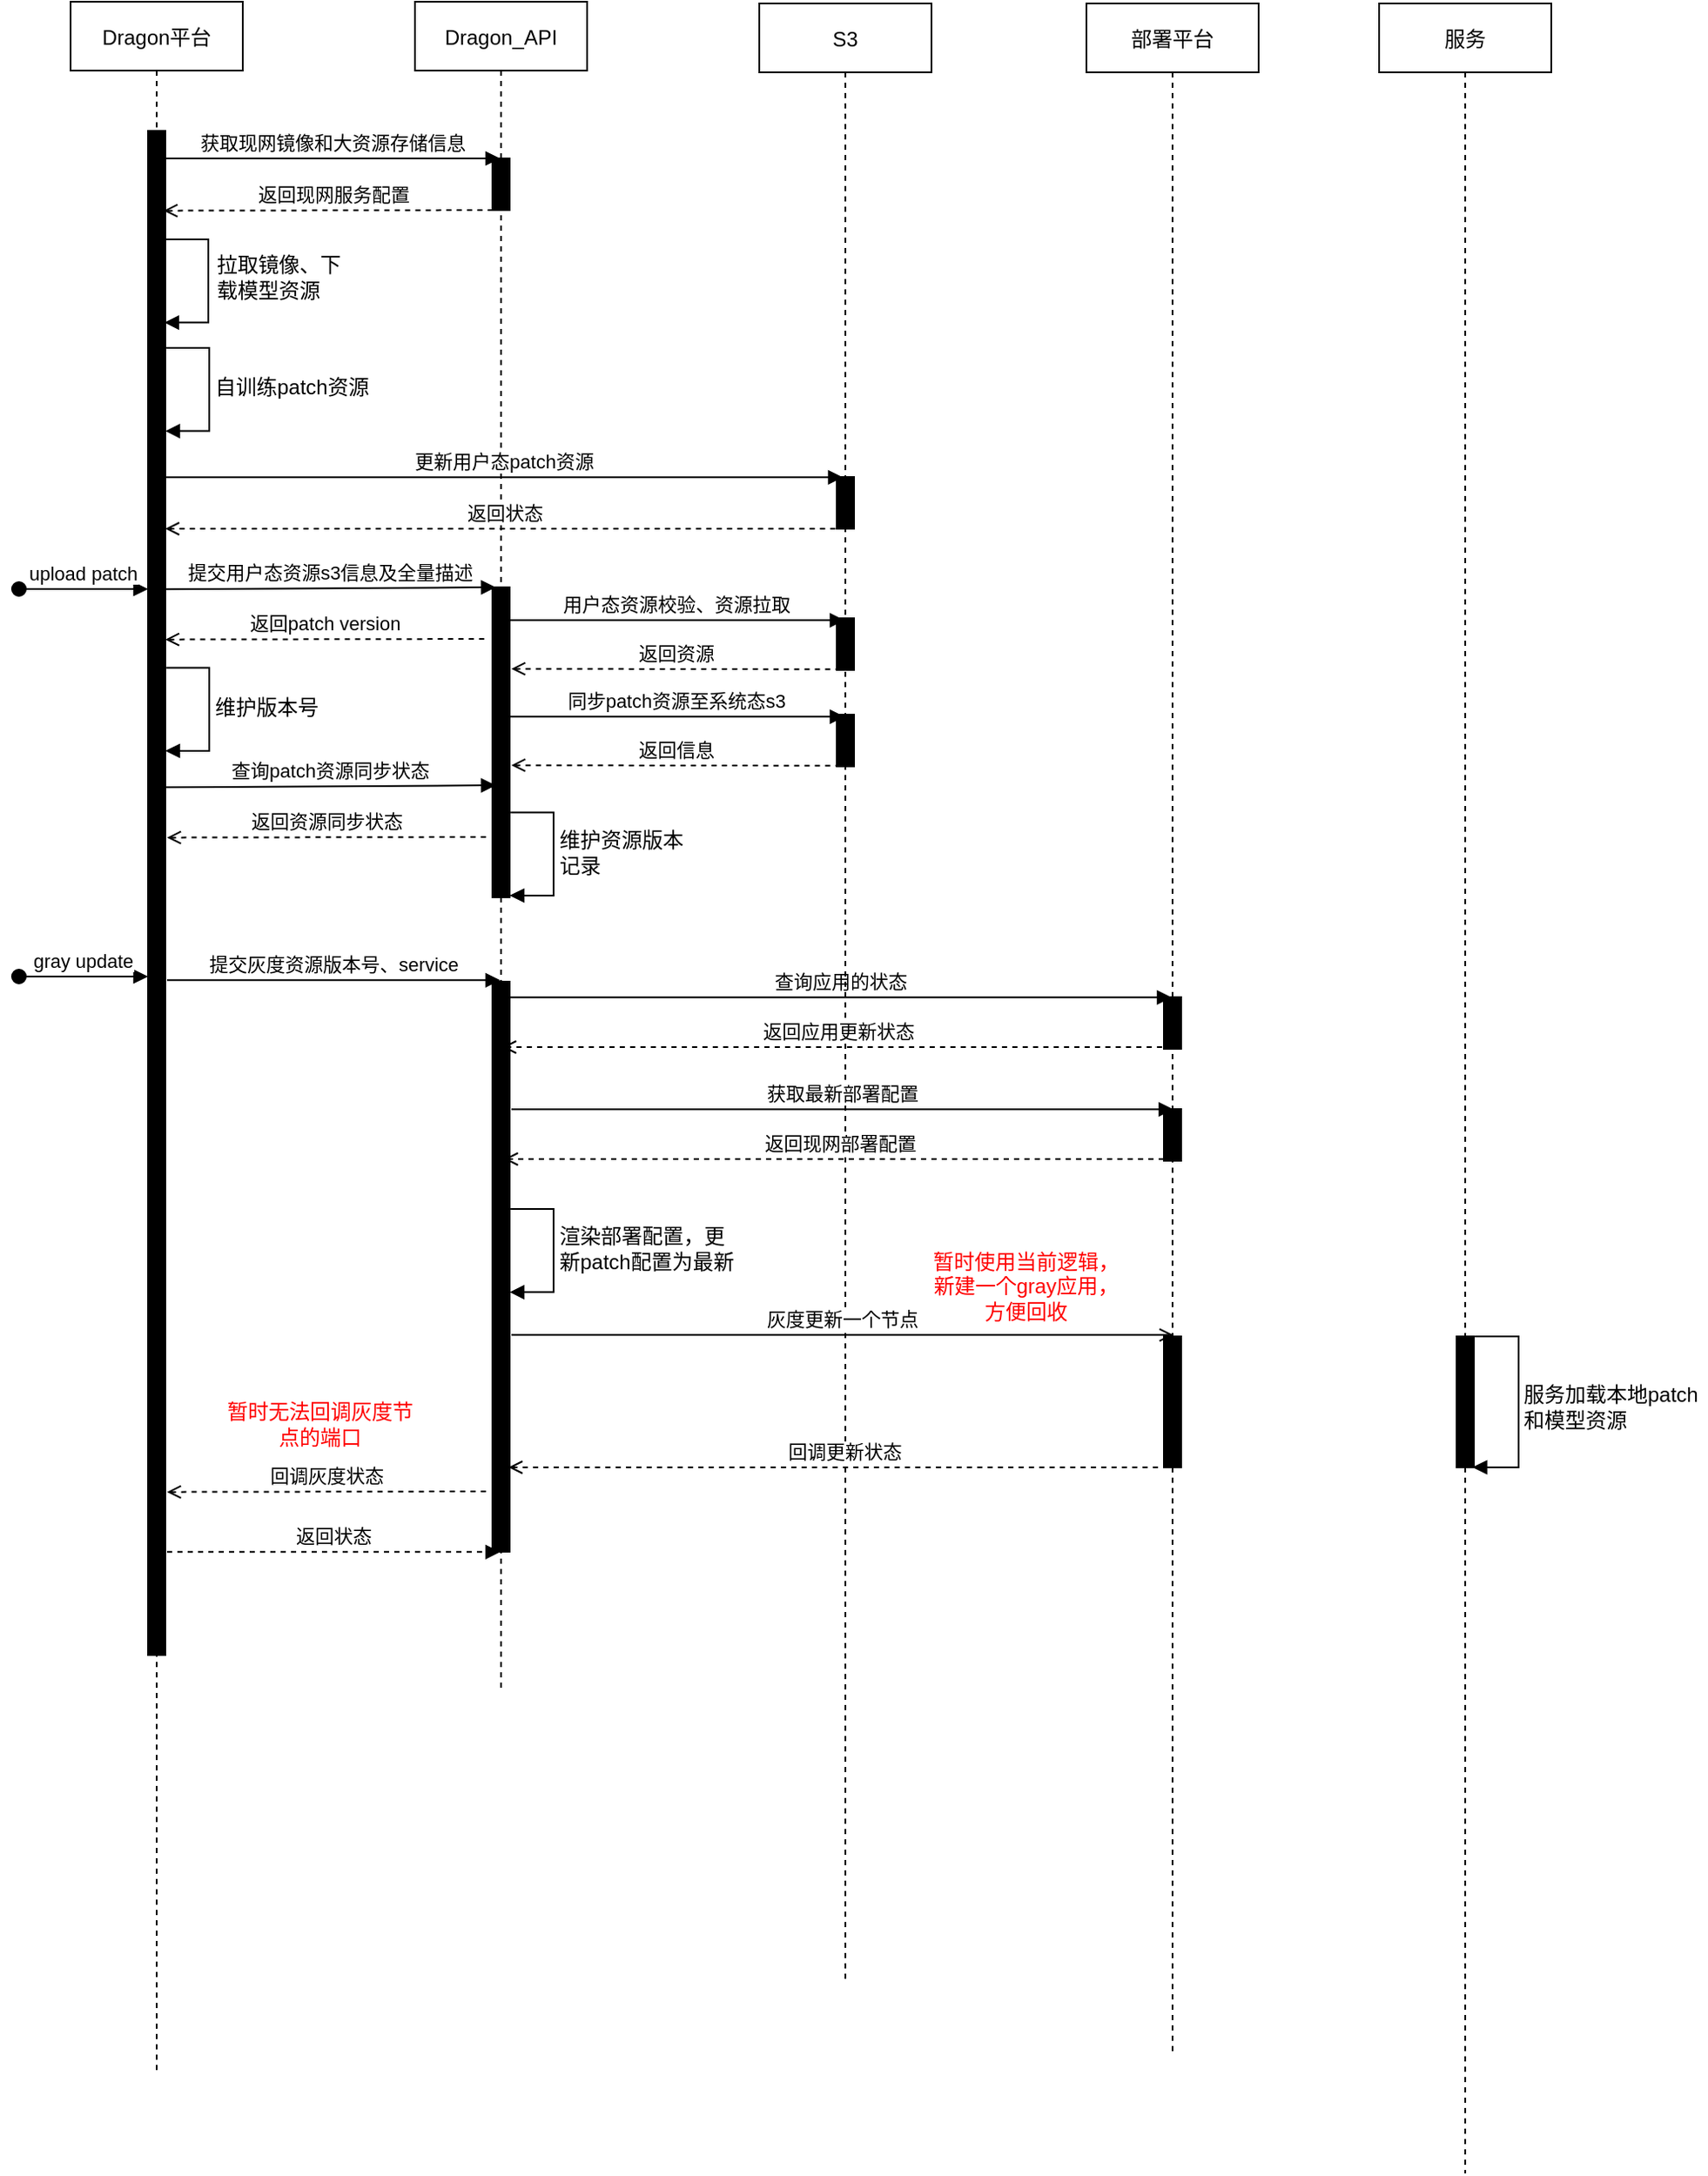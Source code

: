 <mxfile version="19.0.1" type="github">
  <diagram id="kgpKYQtTHZ0yAKxKKP6v" name="Page-1">
    <mxGraphModel dx="946" dy="546" grid="1" gridSize="10" guides="1" tooltips="1" connect="1" arrows="1" fold="1" page="1" pageScale="1" pageWidth="850" pageHeight="1100" math="0" shadow="0">
      <root>
        <mxCell id="0" />
        <mxCell id="1" parent="0" />
        <mxCell id="xoV1Sry97TsbXiUux0vx-1" value="Dragon平台" style="shape=umlLifeline;perimeter=lifelinePerimeter;container=1;collapsible=0;recursiveResize=0;rounded=0;shadow=0;strokeWidth=1;" vertex="1" parent="1">
          <mxGeometry x="540" y="69" width="100" height="1201" as="geometry" />
        </mxCell>
        <mxCell id="xoV1Sry97TsbXiUux0vx-10" value="" style="points=[];perimeter=orthogonalPerimeter;rounded=0;shadow=0;strokeWidth=1;fillColor=#000000;" vertex="1" parent="xoV1Sry97TsbXiUux0vx-1">
          <mxGeometry x="45" y="75" width="10" height="885" as="geometry" />
        </mxCell>
        <mxCell id="xoV1Sry97TsbXiUux0vx-17" value="" style="endArrow=block;html=1;rounded=0;edgeStyle=orthogonalEdgeStyle;entryX=0.945;entryY=0.649;entryDx=0;entryDy=0;entryPerimeter=0;endFill=1;" edge="1" parent="xoV1Sry97TsbXiUux0vx-1">
          <mxGeometry width="50" height="50" relative="1" as="geometry">
            <mxPoint x="55" y="138" as="sourcePoint" />
            <mxPoint x="54.45" y="186.31" as="targetPoint" />
            <Array as="points">
              <mxPoint x="80" y="138" />
              <mxPoint x="80" y="186" />
            </Array>
          </mxGeometry>
        </mxCell>
        <mxCell id="xoV1Sry97TsbXiUux0vx-22" value="" style="endArrow=block;html=1;rounded=0;edgeStyle=orthogonalEdgeStyle;entryX=0.945;entryY=0.649;entryDx=0;entryDy=0;entryPerimeter=0;endFill=1;" edge="1" parent="xoV1Sry97TsbXiUux0vx-1">
          <mxGeometry width="50" height="50" relative="1" as="geometry">
            <mxPoint x="55.55" y="201" as="sourcePoint" />
            <mxPoint x="55" y="249.31" as="targetPoint" />
            <Array as="points">
              <mxPoint x="80.55" y="201" />
              <mxPoint x="80.55" y="249" />
            </Array>
          </mxGeometry>
        </mxCell>
        <mxCell id="xoV1Sry97TsbXiUux0vx-28" value="upload patch" style="verticalAlign=bottom;startArrow=oval;endArrow=block;startSize=8;shadow=0;strokeWidth=1;" edge="1" parent="xoV1Sry97TsbXiUux0vx-1">
          <mxGeometry relative="1" as="geometry">
            <mxPoint x="-30" y="341" as="sourcePoint" />
            <mxPoint x="45" y="341" as="targetPoint" />
          </mxGeometry>
        </mxCell>
        <mxCell id="xoV1Sry97TsbXiUux0vx-6" value="Dragon_API" style="shape=umlLifeline;perimeter=lifelinePerimeter;container=1;collapsible=0;recursiveResize=0;rounded=0;shadow=0;strokeWidth=1;" vertex="1" parent="1">
          <mxGeometry x="740" y="69" width="100" height="981" as="geometry" />
        </mxCell>
        <mxCell id="xoV1Sry97TsbXiUux0vx-12" value="" style="points=[];perimeter=orthogonalPerimeter;rounded=0;shadow=0;strokeWidth=1;fillColor=#000000;" vertex="1" parent="xoV1Sry97TsbXiUux0vx-6">
          <mxGeometry x="45" y="91" width="10" height="30" as="geometry" />
        </mxCell>
        <mxCell id="xoV1Sry97TsbXiUux0vx-29" value="提交用户态资源s3信息及全量描述" style="verticalAlign=bottom;endArrow=block;shadow=0;strokeWidth=1;entryX=0.191;entryY=-0.039;entryDx=0;entryDy=0;entryPerimeter=0;" edge="1" parent="xoV1Sry97TsbXiUux0vx-6">
          <mxGeometry relative="1" as="geometry">
            <mxPoint x="-145" y="341.17" as="sourcePoint" />
            <mxPoint x="46.91" y="340" as="targetPoint" />
          </mxGeometry>
        </mxCell>
        <mxCell id="xoV1Sry97TsbXiUux0vx-30" value="" style="points=[];perimeter=orthogonalPerimeter;rounded=0;shadow=0;strokeWidth=1;fillColor=#000000;" vertex="1" parent="xoV1Sry97TsbXiUux0vx-6">
          <mxGeometry x="45" y="340" width="10" height="180" as="geometry" />
        </mxCell>
        <mxCell id="xoV1Sry97TsbXiUux0vx-31" value="返回patch version" style="verticalAlign=bottom;endArrow=none;shadow=0;strokeWidth=1;startArrow=open;startFill=0;endFill=0;dashed=1;" edge="1" parent="xoV1Sry97TsbXiUux0vx-6">
          <mxGeometry relative="1" as="geometry">
            <mxPoint x="-145.0" y="370.33" as="sourcePoint" />
            <mxPoint x="41" y="370" as="targetPoint" />
          </mxGeometry>
        </mxCell>
        <mxCell id="xoV1Sry97TsbXiUux0vx-46" value="" style="points=[];perimeter=orthogonalPerimeter;rounded=0;shadow=0;strokeWidth=1;fillColor=#000000;" vertex="1" parent="xoV1Sry97TsbXiUux0vx-6">
          <mxGeometry x="45" y="569" width="10" height="331" as="geometry" />
        </mxCell>
        <mxCell id="xoV1Sry97TsbXiUux0vx-47" value="查询应用的状态" style="verticalAlign=bottom;endArrow=block;shadow=0;strokeWidth=1;" edge="1" parent="xoV1Sry97TsbXiUux0vx-6" target="xoV1Sry97TsbXiUux0vx-8">
          <mxGeometry relative="1" as="geometry">
            <mxPoint x="55" y="578.17" as="sourcePoint" />
            <mxPoint x="248.5" y="578.17" as="targetPoint" />
          </mxGeometry>
        </mxCell>
        <mxCell id="xoV1Sry97TsbXiUux0vx-7" value="S3" style="shape=umlLifeline;perimeter=lifelinePerimeter;container=1;collapsible=0;recursiveResize=0;rounded=0;shadow=0;strokeWidth=1;" vertex="1" parent="1">
          <mxGeometry x="940" y="70" width="100" height="1150" as="geometry" />
        </mxCell>
        <mxCell id="xoV1Sry97TsbXiUux0vx-25" value="" style="points=[];perimeter=orthogonalPerimeter;rounded=0;shadow=0;strokeWidth=1;fillColor=#000000;" vertex="1" parent="xoV1Sry97TsbXiUux0vx-7">
          <mxGeometry x="45" y="275" width="10" height="30" as="geometry" />
        </mxCell>
        <mxCell id="xoV1Sry97TsbXiUux0vx-26" value="返回状态" style="verticalAlign=bottom;endArrow=none;shadow=0;strokeWidth=1;entryX=0.53;entryY=0.147;entryDx=0;entryDy=0;entryPerimeter=0;startArrow=open;startFill=0;endFill=0;dashed=1;" edge="1" parent="xoV1Sry97TsbXiUux0vx-7">
          <mxGeometry relative="1" as="geometry">
            <mxPoint x="-345.013" y="305" as="sourcePoint" />
            <mxPoint x="50" y="305.0" as="targetPoint" />
          </mxGeometry>
        </mxCell>
        <mxCell id="xoV1Sry97TsbXiUux0vx-32" value="用户态资源校验、资源拉取" style="verticalAlign=bottom;endArrow=block;shadow=0;strokeWidth=1;" edge="1" parent="xoV1Sry97TsbXiUux0vx-7" target="xoV1Sry97TsbXiUux0vx-7">
          <mxGeometry relative="1" as="geometry">
            <mxPoint x="-144.91" y="358.17" as="sourcePoint" />
            <mxPoint x="47.0" y="357" as="targetPoint" />
          </mxGeometry>
        </mxCell>
        <mxCell id="xoV1Sry97TsbXiUux0vx-33" value="" style="points=[];perimeter=orthogonalPerimeter;rounded=0;shadow=0;strokeWidth=1;fillColor=#000000;" vertex="1" parent="xoV1Sry97TsbXiUux0vx-7">
          <mxGeometry x="45" y="357" width="10" height="30" as="geometry" />
        </mxCell>
        <mxCell id="xoV1Sry97TsbXiUux0vx-55" value="回调更新状态" style="verticalAlign=bottom;endArrow=none;shadow=0;strokeWidth=1;startArrow=open;startFill=0;endFill=0;dashed=1;" edge="1" parent="xoV1Sry97TsbXiUux0vx-7">
          <mxGeometry relative="1" as="geometry">
            <mxPoint x="-145.65" y="850" as="sourcePoint" />
            <mxPoint x="245.65" y="850" as="targetPoint" />
          </mxGeometry>
        </mxCell>
        <mxCell id="xoV1Sry97TsbXiUux0vx-8" value="部署平台" style="shape=umlLifeline;perimeter=lifelinePerimeter;container=1;collapsible=0;recursiveResize=0;rounded=0;shadow=0;strokeWidth=1;" vertex="1" parent="1">
          <mxGeometry x="1130" y="70" width="100" height="1190" as="geometry" />
        </mxCell>
        <mxCell id="xoV1Sry97TsbXiUux0vx-56" value="" style="points=[];perimeter=orthogonalPerimeter;rounded=0;shadow=0;strokeWidth=1;fillColor=#000000;" vertex="1" parent="xoV1Sry97TsbXiUux0vx-8">
          <mxGeometry x="45" y="577" width="10" height="30" as="geometry" />
        </mxCell>
        <mxCell id="xoV1Sry97TsbXiUux0vx-57" value="" style="points=[];perimeter=orthogonalPerimeter;rounded=0;shadow=0;strokeWidth=1;fillColor=#000000;" vertex="1" parent="xoV1Sry97TsbXiUux0vx-8">
          <mxGeometry x="45" y="642" width="10" height="30" as="geometry" />
        </mxCell>
        <mxCell id="xoV1Sry97TsbXiUux0vx-58" value="" style="points=[];perimeter=orthogonalPerimeter;rounded=0;shadow=0;strokeWidth=1;fillColor=#000000;" vertex="1" parent="xoV1Sry97TsbXiUux0vx-8">
          <mxGeometry x="45" y="774" width="10" height="76" as="geometry" />
        </mxCell>
        <mxCell id="xoV1Sry97TsbXiUux0vx-9" value="服务" style="shape=umlLifeline;perimeter=lifelinePerimeter;container=1;collapsible=0;recursiveResize=0;rounded=0;shadow=0;strokeWidth=1;" vertex="1" parent="1">
          <mxGeometry x="1300" y="70" width="100" height="1260" as="geometry" />
        </mxCell>
        <mxCell id="xoV1Sry97TsbXiUux0vx-59" value="" style="points=[];perimeter=orthogonalPerimeter;rounded=0;shadow=0;strokeWidth=1;fillColor=#000000;" vertex="1" parent="xoV1Sry97TsbXiUux0vx-9">
          <mxGeometry x="45" y="774" width="10" height="76" as="geometry" />
        </mxCell>
        <mxCell id="xoV1Sry97TsbXiUux0vx-11" value="获取现网镜像和大资源存储信息" style="verticalAlign=bottom;endArrow=block;shadow=0;strokeWidth=1;" edge="1" parent="1" target="xoV1Sry97TsbXiUux0vx-6">
          <mxGeometry relative="1" as="geometry">
            <mxPoint x="595" y="160" as="sourcePoint" />
            <mxPoint x="780" y="160" as="targetPoint" />
          </mxGeometry>
        </mxCell>
        <mxCell id="xoV1Sry97TsbXiUux0vx-14" value="返回现网服务配置" style="verticalAlign=bottom;endArrow=none;shadow=0;strokeWidth=1;entryX=0.53;entryY=0.147;entryDx=0;entryDy=0;entryPerimeter=0;startArrow=open;startFill=0;endFill=0;dashed=1;" edge="1" parent="1">
          <mxGeometry relative="1" as="geometry">
            <mxPoint x="594" y="190.33" as="sourcePoint" />
            <mxPoint x="792" y="190.0" as="targetPoint" />
          </mxGeometry>
        </mxCell>
        <mxCell id="xoV1Sry97TsbXiUux0vx-21" value="拉取镜像、下载模型资源" style="text;html=1;strokeColor=none;fillColor=none;align=left;verticalAlign=middle;whiteSpace=wrap;rounded=0;" vertex="1" parent="1">
          <mxGeometry x="623" y="214" width="80" height="30" as="geometry" />
        </mxCell>
        <mxCell id="xoV1Sry97TsbXiUux0vx-23" value="自训练patch资源" style="text;html=1;strokeColor=none;fillColor=none;align=left;verticalAlign=middle;whiteSpace=wrap;rounded=0;" vertex="1" parent="1">
          <mxGeometry x="622" y="278" width="98" height="30" as="geometry" />
        </mxCell>
        <mxCell id="xoV1Sry97TsbXiUux0vx-24" value="更新用户态patch资源" style="verticalAlign=bottom;endArrow=block;shadow=0;strokeWidth=1;" edge="1" parent="1">
          <mxGeometry relative="1" as="geometry">
            <mxPoint x="595" y="345.17" as="sourcePoint" />
            <mxPoint x="988.5" y="345.17" as="targetPoint" />
          </mxGeometry>
        </mxCell>
        <mxCell id="xoV1Sry97TsbXiUux0vx-34" value="返回资源" style="verticalAlign=bottom;endArrow=none;shadow=0;strokeWidth=1;startArrow=open;startFill=0;endFill=0;dashed=1;entryX=0.077;entryY=0.383;entryDx=0;entryDy=0;entryPerimeter=0;" edge="1" parent="1">
          <mxGeometry relative="1" as="geometry">
            <mxPoint x="796.0" y="456.33" as="sourcePoint" />
            <mxPoint x="987.77" y="456.64" as="targetPoint" />
          </mxGeometry>
        </mxCell>
        <mxCell id="xoV1Sry97TsbXiUux0vx-35" value="同步patch资源至系统态s3" style="verticalAlign=bottom;endArrow=block;shadow=0;strokeWidth=1;" edge="1" parent="1" target="xoV1Sry97TsbXiUux0vx-7">
          <mxGeometry relative="1" as="geometry">
            <mxPoint x="795.09" y="484.17" as="sourcePoint" />
            <mxPoint x="987" y="483" as="targetPoint" />
          </mxGeometry>
        </mxCell>
        <mxCell id="xoV1Sry97TsbXiUux0vx-36" value="" style="points=[];perimeter=orthogonalPerimeter;rounded=0;shadow=0;strokeWidth=1;fillColor=#000000;" vertex="1" parent="1">
          <mxGeometry x="985" y="483" width="10" height="30" as="geometry" />
        </mxCell>
        <mxCell id="xoV1Sry97TsbXiUux0vx-37" value="返回信息" style="verticalAlign=bottom;endArrow=none;shadow=0;strokeWidth=1;startArrow=open;startFill=0;endFill=0;dashed=1;entryX=0.077;entryY=0.383;entryDx=0;entryDy=0;entryPerimeter=0;" edge="1" parent="1">
          <mxGeometry relative="1" as="geometry">
            <mxPoint x="796.0" y="512.33" as="sourcePoint" />
            <mxPoint x="987.77" y="512.64" as="targetPoint" />
          </mxGeometry>
        </mxCell>
        <mxCell id="xoV1Sry97TsbXiUux0vx-38" value="" style="endArrow=block;html=1;rounded=0;edgeStyle=orthogonalEdgeStyle;entryX=0.945;entryY=0.649;entryDx=0;entryDy=0;entryPerimeter=0;endFill=1;" edge="1" parent="1">
          <mxGeometry width="50" height="50" relative="1" as="geometry">
            <mxPoint x="795.55" y="539.69" as="sourcePoint" />
            <mxPoint x="795" y="588" as="targetPoint" />
            <Array as="points">
              <mxPoint x="820.55" y="539.69" />
              <mxPoint x="820.55" y="587.69" />
            </Array>
          </mxGeometry>
        </mxCell>
        <mxCell id="xoV1Sry97TsbXiUux0vx-39" value="维护资源版本记录" style="text;html=1;strokeColor=none;fillColor=none;align=left;verticalAlign=middle;whiteSpace=wrap;rounded=0;" vertex="1" parent="1">
          <mxGeometry x="822" y="547.69" width="80" height="30" as="geometry" />
        </mxCell>
        <mxCell id="xoV1Sry97TsbXiUux0vx-40" value="查询patch资源同步状态" style="verticalAlign=bottom;endArrow=block;shadow=0;strokeWidth=1;entryX=0.191;entryY=-0.039;entryDx=0;entryDy=0;entryPerimeter=0;" edge="1" parent="1">
          <mxGeometry relative="1" as="geometry">
            <mxPoint x="595" y="525.17" as="sourcePoint" />
            <mxPoint x="786.91" y="524" as="targetPoint" />
          </mxGeometry>
        </mxCell>
        <mxCell id="xoV1Sry97TsbXiUux0vx-41" value="返回资源同步状态" style="verticalAlign=bottom;endArrow=none;shadow=0;strokeWidth=1;startArrow=open;startFill=0;endFill=0;dashed=1;" edge="1" parent="1">
          <mxGeometry relative="1" as="geometry">
            <mxPoint x="596.0" y="554.33" as="sourcePoint" />
            <mxPoint x="782" y="554" as="targetPoint" />
          </mxGeometry>
        </mxCell>
        <mxCell id="xoV1Sry97TsbXiUux0vx-42" value="" style="endArrow=block;html=1;rounded=0;edgeStyle=orthogonalEdgeStyle;entryX=0.945;entryY=0.649;entryDx=0;entryDy=0;entryPerimeter=0;endFill=1;" edge="1" parent="1">
          <mxGeometry width="50" height="50" relative="1" as="geometry">
            <mxPoint x="595.55" y="455.69" as="sourcePoint" />
            <mxPoint x="595" y="504" as="targetPoint" />
            <Array as="points">
              <mxPoint x="620.55" y="455.69" />
              <mxPoint x="620.55" y="503.69" />
            </Array>
          </mxGeometry>
        </mxCell>
        <mxCell id="xoV1Sry97TsbXiUux0vx-43" value="维护版本号" style="text;html=1;strokeColor=none;fillColor=none;align=left;verticalAlign=middle;whiteSpace=wrap;rounded=0;" vertex="1" parent="1">
          <mxGeometry x="622" y="463.69" width="80" height="30" as="geometry" />
        </mxCell>
        <mxCell id="xoV1Sry97TsbXiUux0vx-44" value="gray update" style="verticalAlign=bottom;startArrow=oval;endArrow=block;startSize=8;shadow=0;strokeWidth=1;" edge="1" parent="1">
          <mxGeometry relative="1" as="geometry">
            <mxPoint x="510" y="635" as="sourcePoint" />
            <mxPoint x="585" y="635" as="targetPoint" />
          </mxGeometry>
        </mxCell>
        <mxCell id="xoV1Sry97TsbXiUux0vx-45" value="提交灰度资源版本号、service" style="verticalAlign=bottom;endArrow=block;shadow=0;strokeWidth=1;" edge="1" parent="1" target="xoV1Sry97TsbXiUux0vx-6">
          <mxGeometry relative="1" as="geometry">
            <mxPoint x="596" y="637.17" as="sourcePoint" />
            <mxPoint x="787.91" y="636" as="targetPoint" />
          </mxGeometry>
        </mxCell>
        <mxCell id="xoV1Sry97TsbXiUux0vx-48" value="返回应用更新状态" style="verticalAlign=bottom;endArrow=none;shadow=0;strokeWidth=1;startArrow=open;startFill=0;endFill=0;dashed=1;" edge="1" parent="1">
          <mxGeometry relative="1" as="geometry">
            <mxPoint x="790.7" y="676" as="sourcePoint" />
            <mxPoint x="1182" y="676" as="targetPoint" />
          </mxGeometry>
        </mxCell>
        <mxCell id="xoV1Sry97TsbXiUux0vx-50" value="获取最新部署配置" style="verticalAlign=bottom;endArrow=block;shadow=0;strokeWidth=1;" edge="1" parent="1">
          <mxGeometry relative="1" as="geometry">
            <mxPoint x="796" y="712.17" as="sourcePoint" />
            <mxPoint x="1180.5" y="712.17" as="targetPoint" />
          </mxGeometry>
        </mxCell>
        <mxCell id="xoV1Sry97TsbXiUux0vx-51" value="返回现网部署配置" style="verticalAlign=bottom;endArrow=none;shadow=0;strokeWidth=1;startArrow=open;startFill=0;endFill=0;dashed=1;" edge="1" parent="1">
          <mxGeometry relative="1" as="geometry">
            <mxPoint x="791.7" y="741" as="sourcePoint" />
            <mxPoint x="1183" y="741" as="targetPoint" />
          </mxGeometry>
        </mxCell>
        <mxCell id="xoV1Sry97TsbXiUux0vx-52" value="" style="endArrow=block;html=1;rounded=0;edgeStyle=orthogonalEdgeStyle;entryX=0.945;entryY=0.649;entryDx=0;entryDy=0;entryPerimeter=0;endFill=1;" edge="1" parent="1">
          <mxGeometry width="50" height="50" relative="1" as="geometry">
            <mxPoint x="795.55" y="770.0" as="sourcePoint" />
            <mxPoint x="795" y="818.31" as="targetPoint" />
            <Array as="points">
              <mxPoint x="820.55" y="770" />
              <mxPoint x="820.55" y="818" />
            </Array>
          </mxGeometry>
        </mxCell>
        <mxCell id="xoV1Sry97TsbXiUux0vx-53" value="渲染部署配置，更新patch配置为最新" style="text;html=1;strokeColor=none;fillColor=none;align=left;verticalAlign=middle;whiteSpace=wrap;rounded=0;" vertex="1" parent="1">
          <mxGeometry x="822" y="778" width="108" height="30" as="geometry" />
        </mxCell>
        <mxCell id="xoV1Sry97TsbXiUux0vx-54" value="灰度更新一个节点" style="verticalAlign=bottom;endArrow=open;shadow=0;strokeWidth=1;endFill=0;" edge="1" parent="1">
          <mxGeometry relative="1" as="geometry">
            <mxPoint x="796" y="843.17" as="sourcePoint" />
            <mxPoint x="1180.5" y="843.17" as="targetPoint" />
          </mxGeometry>
        </mxCell>
        <mxCell id="xoV1Sry97TsbXiUux0vx-60" value="" style="endArrow=block;html=1;rounded=0;edgeStyle=orthogonalEdgeStyle;entryX=0.92;entryY=1.008;entryDx=0;entryDy=0;entryPerimeter=0;endFill=1;" edge="1" parent="1" target="xoV1Sry97TsbXiUux0vx-59">
          <mxGeometry width="50" height="50" relative="1" as="geometry">
            <mxPoint x="1355.55" y="844.0" as="sourcePoint" />
            <mxPoint x="1355" y="892.31" as="targetPoint" />
            <Array as="points">
              <mxPoint x="1381" y="844" />
              <mxPoint x="1381" y="920" />
              <mxPoint x="1354" y="920" />
            </Array>
          </mxGeometry>
        </mxCell>
        <mxCell id="xoV1Sry97TsbXiUux0vx-61" value="服务加载本地patch和模型资源" style="text;html=1;strokeColor=none;fillColor=none;align=left;verticalAlign=middle;whiteSpace=wrap;rounded=0;" vertex="1" parent="1">
          <mxGeometry x="1382" y="870" width="108" height="30" as="geometry" />
        </mxCell>
        <mxCell id="xoV1Sry97TsbXiUux0vx-62" value="回调灰度状态" style="verticalAlign=bottom;endArrow=none;shadow=0;strokeWidth=1;startArrow=open;startFill=0;endFill=0;dashed=1;" edge="1" parent="1">
          <mxGeometry relative="1" as="geometry">
            <mxPoint x="596.0" y="934.33" as="sourcePoint" />
            <mxPoint x="782" y="934" as="targetPoint" />
          </mxGeometry>
        </mxCell>
        <mxCell id="xoV1Sry97TsbXiUux0vx-63" value="暂时无法回调灰度节点的端口" style="text;html=1;strokeColor=none;fillColor=none;align=center;verticalAlign=middle;whiteSpace=wrap;rounded=0;fontColor=#FF0000;" vertex="1" parent="1">
          <mxGeometry x="630" y="880" width="110" height="30" as="geometry" />
        </mxCell>
        <mxCell id="xoV1Sry97TsbXiUux0vx-64" value="返回状态" style="verticalAlign=bottom;endArrow=block;shadow=0;strokeWidth=1;dashed=1;" edge="1" parent="1">
          <mxGeometry relative="1" as="geometry">
            <mxPoint x="596" y="969.17" as="sourcePoint" />
            <mxPoint x="789.5" y="969.17" as="targetPoint" />
          </mxGeometry>
        </mxCell>
        <mxCell id="xoV1Sry97TsbXiUux0vx-65" value="暂时使用当前逻辑，新建一个gray应用，方便回收" style="text;html=1;strokeColor=none;fillColor=none;align=center;verticalAlign=middle;whiteSpace=wrap;rounded=0;fontColor=#FF0000;" vertex="1" parent="1">
          <mxGeometry x="1040" y="800" width="110" height="30" as="geometry" />
        </mxCell>
      </root>
    </mxGraphModel>
  </diagram>
</mxfile>
